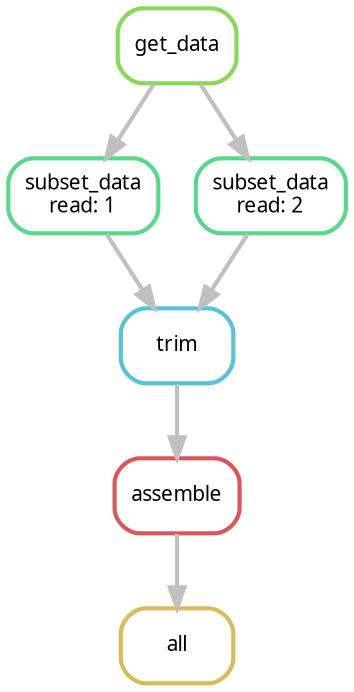 digraph snakemake_dag {
    graph[bgcolor=white, margin=0];
    node[shape=box, style=rounded, fontname=sans,                 fontsize=10, penwidth=2];
    edge[penwidth=2, color=grey];
	0[label = "all", color = "0.13 0.6 0.85", style="rounded"];
	1[label = "assemble", color = "0.00 0.6 0.85", style="rounded"];
	2[label = "trim", color = "0.53 0.6 0.85", style="rounded"];
	3[label = "subset_data\nread: 1", color = "0.40 0.6 0.85", style="rounded"];
	4[label = "get_data", color = "0.27 0.6 0.85", style="rounded"];
	5[label = "subset_data\nread: 2", color = "0.40 0.6 0.85", style="rounded"];
	1 -> 0
	2 -> 1
	3 -> 2
	5 -> 2
	4 -> 3
	4 -> 5
}            
